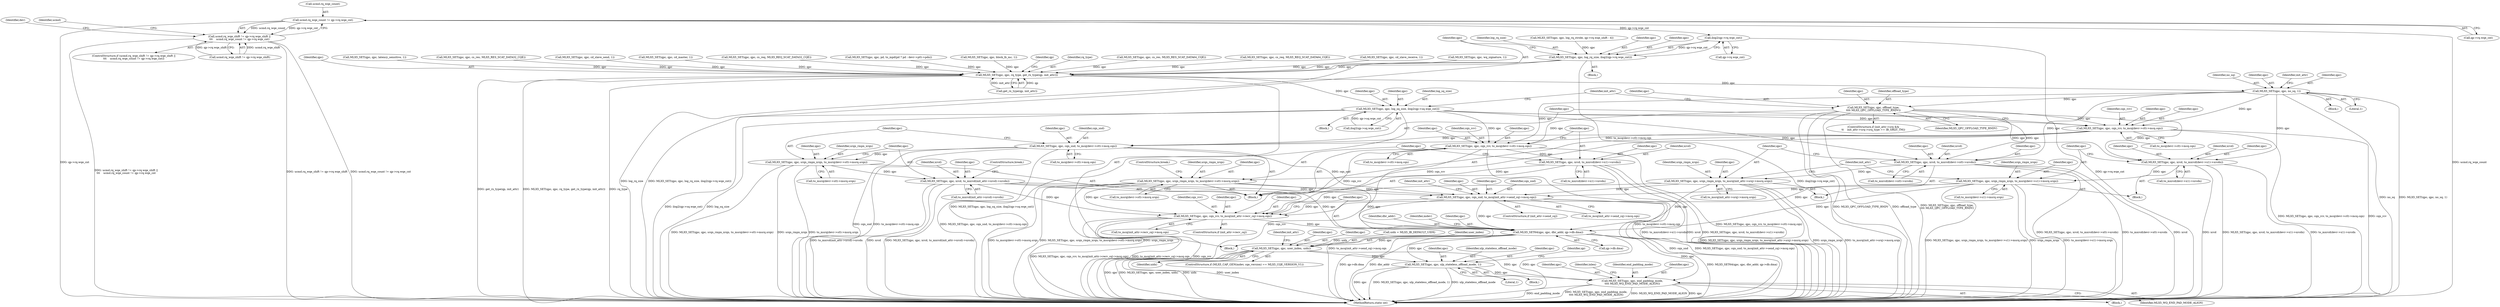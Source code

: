 digraph "0_linux_0625b4ba1a5d4703c7fb01c497bd6c156908af00@pointer" {
"1000639" [label="(Call,ucmd.rq_wqe_count != qp->rq.wqe_cnt)"];
"1000629" [label="(Call,ucmd.rq_wqe_shift != qp->rq.wqe_shift ||\n\t\t\t    ucmd.rq_wqe_count != qp->rq.wqe_cnt)"];
"1000938" [label="(Call,ilog2(qp->rq.wqe_cnt))"];
"1000934" [label="(Call,MLX5_SET(qpc, qpc, log_rq_size, ilog2(qp->rq.wqe_cnt)))"];
"1000944" [label="(Call,MLX5_SET(qpc, qpc, rq_type, get_rx_type(qp, init_attr)))"];
"1000958" [label="(Call,MLX5_SET(qpc, qpc, log_sq_size, ilog2(qp->sq.wqe_cnt)))"];
"1000998" [label="(Call,MLX5_SET(qpc, qpc, cqn_rcv, to_mcq(devr->c0)->mcq.cqn))"];
"1001010" [label="(Call,MLX5_SET(qpc, qpc, cqn_snd, to_mcq(devr->c0)->mcq.cqn))"];
"1001022" [label="(Call,MLX5_SET(qpc, qpc, srqn_rmpn_xrqn, to_msrq(devr->s0)->msrq.srqn))"];
"1001034" [label="(Call,MLX5_SET(qpc, qpc, xrcd, to_mxrcd(init_attr->xrcd)->xrcdn))"];
"1001137" [label="(Call,MLX5_SET(qpc, qpc, cqn_snd, to_mcq(init_attr->send_cq)->mcq.cqn))"];
"1001153" [label="(Call,MLX5_SET(qpc, qpc, cqn_rcv, to_mcq(init_attr->recv_cq)->mcq.cqn))"];
"1001165" [label="(Call,MLX5_SET64(qpc, qpc, dbr_addr, qp->db.dma))"];
"1001180" [label="(Call,MLX5_SET(qpc, qpc, user_index, uidx))"];
"1001198" [label="(Call,MLX5_SET(qpc, qpc, ulp_stateless_offload_mode, 1))"];
"1001239" [label="(Call,MLX5_SET(qpc, qpc, end_padding_mode,\n\t\t\t\t MLX5_WQ_END_PAD_MODE_ALIGN))"];
"1001046" [label="(Call,MLX5_SET(qpc, qpc, cqn_rcv, to_mcq(devr->c0)->mcq.cqn))"];
"1001058" [label="(Call,MLX5_SET(qpc, qpc, xrcd, to_mxrcd(devr->x1)->xrcdn))"];
"1001068" [label="(Call,MLX5_SET(qpc, qpc, srqn_rmpn_xrqn, to_msrq(devr->s0)->msrq.srqn))"];
"1001087" [label="(Call,MLX5_SET(qpc, qpc, xrcd, to_mxrcd(devr->x0)->xrcdn))"];
"1001097" [label="(Call,MLX5_SET(qpc, qpc, srqn_rmpn_xrqn, to_msrq(init_attr->srq)->msrq.srqn))"];
"1001111" [label="(Call,MLX5_SET(qpc, qpc, xrcd, to_mxrcd(devr->x1)->xrcdn))"];
"1001121" [label="(Call,MLX5_SET(qpc, qpc, srqn_rmpn_xrqn, to_msrq(devr->s1)->msrq.srqn))"];
"1000970" [label="(Call,MLX5_SET(qpc, qpc, no_sq, 1))"];
"1000987" [label="(Call,MLX5_SET(qpc, qpc, offload_type,\n\t\t\t\t MLX5_QPC_OFFLOAD_TYPE_RNDV))"];
"1000629" [label="(Call,ucmd.rq_wqe_shift != qp->rq.wqe_shift ||\n\t\t\t    ucmd.rq_wqe_count != qp->rq.wqe_cnt)"];
"1001189" [label="(Identifier,init_attr)"];
"1001072" [label="(Call,to_msrq(devr->s0)->msrq.srqn)"];
"1000994" [label="(Identifier,init_attr)"];
"1001091" [label="(Call,to_mxrcd(devr->x0)->xrcdn)"];
"1001181" [label="(Identifier,qpc)"];
"1001011" [label="(Identifier,qpc)"];
"1001059" [label="(Identifier,qpc)"];
"1001198" [label="(Call,MLX5_SET(qpc, qpc, ulp_stateless_offload_mode, 1))"];
"1000815" [label="(Call,MLX5_SET(qpc, qpc, block_lb_mc, 1))"];
"1000969" [label="(Block,)"];
"1001182" [label="(Identifier,qpc)"];
"1001112" [label="(Identifier,qpc)"];
"1001010" [label="(Call,MLX5_SET(qpc, qpc, cqn_snd, to_mcq(devr->c0)->mcq.cqn))"];
"1001156" [label="(Identifier,cqn_rcv)"];
"1001199" [label="(Identifier,qpc)"];
"1001115" [label="(Call,to_mxrcd(devr->x1)->xrcdn)"];
"1001122" [label="(Identifier,qpc)"];
"1000954" [label="(Identifier,qp)"];
"1000990" [label="(Identifier,offload_type)"];
"1000135" [label="(Call,uidx = MLX5_IB_DEFAULT_UIDX)"];
"1001037" [label="(Identifier,xrcd)"];
"1000959" [label="(Identifier,qpc)"];
"1001184" [label="(Identifier,uidx)"];
"1001137" [label="(Call,MLX5_SET(qpc, qpc, cqn_snd, to_mcq(init_attr->send_cq)->mcq.cqn))"];
"1001110" [label="(Block,)"];
"1001086" [label="(Block,)"];
"1001155" [label="(Identifier,qpc)"];
"1001428" [label="(MethodReturn,static int)"];
"1001165" [label="(Call,MLX5_SET64(qpc, qpc, dbr_addr, qp->db.dma))"];
"1001157" [label="(Call,to_mcq(init_attr->recv_cq)->mcq.cqn)"];
"1000947" [label="(Identifier,rq_type)"];
"1000957" [label="(Block,)"];
"1000938" [label="(Call,ilog2(qp->rq.wqe_cnt))"];
"1000883" [label="(Call,MLX5_SET(qpc, qpc, cs_res, MLX5_RES_SCAT_DATA64_CQE))"];
"1001151" [label="(Identifier,init_attr)"];
"1001022" [label="(Call,MLX5_SET(qpc, qpc, srqn_rmpn_xrqn, to_msrq(devr->s0)->msrq.srqn))"];
"1001154" [label="(Identifier,qpc)"];
"1000987" [label="(Call,MLX5_SET(qpc, qpc, offload_type,\n\t\t\t\t MLX5_QPC_OFFLOAD_TYPE_RNDV))"];
"1000650" [label="(Identifier,dev)"];
"1001047" [label="(Identifier,qpc)"];
"1001098" [label="(Identifier,qpc)"];
"1001014" [label="(Call,to_mcq(devr->c0)->mcq.cqn)"];
"1001001" [label="(Identifier,cqn_rcv)"];
"1001239" [label="(Call,MLX5_SET(qpc, qpc, end_padding_mode,\n\t\t\t\t MLX5_WQ_END_PAD_MODE_ALIGN))"];
"1001088" [label="(Identifier,qpc)"];
"1001002" [label="(Call,to_mcq(devr->c0)->mcq.cqn)"];
"1000989" [label="(Identifier,qpc)"];
"1000996" [label="(Block,)"];
"1000934" [label="(Call,MLX5_SET(qpc, qpc, log_rq_size, ilog2(qp->rq.wqe_cnt)))"];
"1001071" [label="(Identifier,srqn_rmpn_xrqn)"];
"1001123" [label="(Identifier,qpc)"];
"1001070" [label="(Identifier,qpc)"];
"1001089" [label="(Identifier,qpc)"];
"1001174" [label="(ControlStructure,if (MLX5_CAP_GEN(mdev, cqe_version) == MLX5_CQE_VERSION_V1))"];
"1001201" [label="(Identifier,ulp_stateless_offload_mode)"];
"1001099" [label="(Identifier,qpc)"];
"1001202" [label="(Literal,1)"];
"1001038" [label="(Call,to_mxrcd(init_attr->xrcd)->xrcdn)"];
"1000643" [label="(Call,qp->rq.wqe_cnt)"];
"1001036" [label="(Identifier,qpc)"];
"1001048" [label="(Identifier,qpc)"];
"1000939" [label="(Call,qp->rq.wqe_cnt)"];
"1001062" [label="(Call,to_mxrcd(devr->x1)->xrcdn)"];
"1000978" [label="(Identifier,init_attr)"];
"1000640" [label="(Call,ucmd.rq_wqe_count)"];
"1001197" [label="(Block,)"];
"1000945" [label="(Identifier,qpc)"];
"1001034" [label="(Call,MLX5_SET(qpc, qpc, xrcd, to_mxrcd(init_attr->xrcd)->xrcdn))"];
"1001023" [label="(Identifier,qpc)"];
"1001113" [label="(Identifier,qpc)"];
"1001125" [label="(Call,to_msrq(devr->s1)->msrq.srqn)"];
"1001087" [label="(Call,MLX5_SET(qpc, qpc, xrcd, to_mxrcd(devr->x0)->xrcdn))"];
"1000937" [label="(Identifier,log_rq_size)"];
"1000658" [label="(Identifier,ucmd)"];
"1000998" [label="(Call,MLX5_SET(qpc, qpc, cqn_rcv, to_mcq(devr->c0)->mcq.cqn))"];
"1001068" [label="(Call,MLX5_SET(qpc, qpc, srqn_rmpn_xrqn, to_msrq(devr->s0)->msrq.srqn))"];
"1001012" [label="(Identifier,qpc)"];
"1000971" [label="(Identifier,qpc)"];
"1000922" [label="(Block,)"];
"1000905" [label="(Call,MLX5_SET(qpc, qpc, cs_req, MLX5_REQ_SCAT_DATA64_CQE))"];
"1001153" [label="(Call,MLX5_SET(qpc, qpc, cqn_rcv, to_mcq(init_attr->recv_cq)->mcq.cqn))"];
"1001200" [label="(Identifier,qpc)"];
"1001114" [label="(Identifier,xrcd)"];
"1000630" [label="(Call,ucmd.rq_wqe_shift != qp->rq.wqe_shift)"];
"1001035" [label="(Identifier,qpc)"];
"1001058" [label="(Call,MLX5_SET(qpc, qpc, xrcd, to_mxrcd(devr->x1)->xrcdn))"];
"1001243" [label="(Identifier,MLX5_WQ_END_PAD_MODE_ALIGN)"];
"1001050" [label="(Call,to_mcq(devr->c0)->mcq.cqn)"];
"1000960" [label="(Identifier,qpc)"];
"1001049" [label="(Identifier,cqn_rcv)"];
"1000848" [label="(Call,MLX5_SET(qpc, qpc, cd_slave_receive, 1))"];
"1001097" [label="(Call,MLX5_SET(qpc, qpc, srqn_rmpn_xrqn, to_msrq(init_attr->srq)->msrq.srqn))"];
"1001168" [label="(Identifier,dbr_addr)"];
"1001080" [label="(ControlStructure,break;)"];
"1001177" [label="(Identifier,mdev)"];
"1000628" [label="(ControlStructure,if (ucmd.rq_wqe_shift != qp->rq.wqe_shift ||\n\t\t\t    ucmd.rq_wqe_count != qp->rq.wqe_cnt))"];
"1001166" [label="(Identifier,qpc)"];
"1001060" [label="(Identifier,qpc)"];
"1001025" [label="(Identifier,srqn_rmpn_xrqn)"];
"1000804" [label="(Call,MLX5_SET(qpc, qpc, wq_signature, 1))"];
"1000958" [label="(Call,MLX5_SET(qpc, qpc, log_sq_size, ilog2(qp->sq.wqe_cnt)))"];
"1001169" [label="(Call,qp->db.dma)"];
"1001046" [label="(Call,MLX5_SET(qpc, qpc, cqn_rcv, to_mcq(devr->c0)->mcq.cqn))"];
"1000639" [label="(Call,ucmd.rq_wqe_count != qp->rq.wqe_cnt)"];
"1001183" [label="(Identifier,user_index)"];
"1001069" [label="(Identifier,qpc)"];
"1000988" [label="(Identifier,qpc)"];
"1001101" [label="(Call,to_msrq(init_attr->srq)->msrq.srqn)"];
"1001253" [label="(Identifier,inlen)"];
"1000946" [label="(Identifier,qpc)"];
"1000923" [label="(Call,MLX5_SET(qpc, qpc, log_rq_stride, qp->rq.wqe_shift - 4))"];
"1000795" [label="(Call,MLX5_SET(qpc, qpc, latency_sensitive, 1))"];
"1001135" [label="(Identifier,init_attr)"];
"1001167" [label="(Identifier,qpc)"];
"1000973" [label="(Identifier,no_sq)"];
"1001242" [label="(Identifier,end_padding_mode)"];
"1000935" [label="(Identifier,qpc)"];
"1001124" [label="(Identifier,srqn_rmpn_xrqn)"];
"1001090" [label="(Identifier,xrcd)"];
"1001133" [label="(ControlStructure,if (init_attr->send_cq))"];
"1000936" [label="(Identifier,qpc)"];
"1000944" [label="(Call,MLX5_SET(qpc, qpc, rq_type, get_rx_type(qp, init_attr)))"];
"1001205" [label="(Identifier,qp)"];
"1001024" [label="(Identifier,qpc)"];
"1001061" [label="(Identifier,xrcd)"];
"1001000" [label="(Identifier,qpc)"];
"1001149" [label="(ControlStructure,if (init_attr->recv_cq))"];
"1001044" [label="(ControlStructure,break;)"];
"1000948" [label="(Call,get_rx_type(qp, init_attr))"];
"1000999" [label="(Identifier,qpc)"];
"1000889" [label="(Call,MLX5_SET(qpc, qpc, cs_res, MLX5_RES_SCAT_DATA32_CQE))"];
"1001241" [label="(Identifier,qpc)"];
"1000837" [label="(Call,MLX5_SET(qpc, qpc, cd_slave_send, 1))"];
"1000975" [label="(ControlStructure,if (init_attr->srq &&\n\t\t    init_attr->srq->srq_type == IB_SRQT_TM))"];
"1001111" [label="(Call,MLX5_SET(qpc, qpc, xrcd, to_mxrcd(devr->x1)->xrcdn))"];
"1000972" [label="(Identifier,qpc)"];
"1000974" [label="(Literal,1)"];
"1001141" [label="(Call,to_mcq(init_attr->send_cq)->mcq.cqn)"];
"1001121" [label="(Call,MLX5_SET(qpc, qpc, srqn_rmpn_xrqn, to_msrq(devr->s1)->msrq.srqn))"];
"1000962" [label="(Call,ilog2(qp->sq.wqe_cnt))"];
"1000826" [label="(Call,MLX5_SET(qpc, qpc, cd_master, 1))"];
"1001138" [label="(Identifier,qpc)"];
"1001139" [label="(Identifier,qpc)"];
"1000970" [label="(Call,MLX5_SET(qpc, qpc, no_sq, 1))"];
"1000961" [label="(Identifier,log_sq_size)"];
"1001140" [label="(Identifier,cqn_snd)"];
"1000991" [label="(Identifier,MLX5_QPC_OFFLOAD_TYPE_RNDV)"];
"1000111" [label="(Block,)"];
"1000911" [label="(Call,MLX5_SET(qpc, qpc, cs_req, MLX5_REQ_SCAT_DATA32_CQE))"];
"1001238" [label="(Block,)"];
"1000781" [label="(Call,MLX5_SET(qpc, qpc, pd, to_mpd(pd ? pd : devr->p0)->pdn))"];
"1001013" [label="(Identifier,cqn_snd)"];
"1001100" [label="(Identifier,srqn_rmpn_xrqn)"];
"1001026" [label="(Call,to_msrq(devr->s0)->msrq.srqn)"];
"1001240" [label="(Identifier,qpc)"];
"1001180" [label="(Call,MLX5_SET(qpc, qpc, user_index, uidx))"];
"1000639" -> "1000629"  [label="AST: "];
"1000639" -> "1000643"  [label="CFG: "];
"1000640" -> "1000639"  [label="AST: "];
"1000643" -> "1000639"  [label="AST: "];
"1000629" -> "1000639"  [label="CFG: "];
"1000639" -> "1001428"  [label="DDG: qp->rq.wqe_cnt"];
"1000639" -> "1001428"  [label="DDG: ucmd.rq_wqe_count"];
"1000639" -> "1000629"  [label="DDG: ucmd.rq_wqe_count"];
"1000639" -> "1000629"  [label="DDG: qp->rq.wqe_cnt"];
"1000639" -> "1000938"  [label="DDG: qp->rq.wqe_cnt"];
"1000629" -> "1000628"  [label="AST: "];
"1000629" -> "1000630"  [label="CFG: "];
"1000630" -> "1000629"  [label="AST: "];
"1000650" -> "1000629"  [label="CFG: "];
"1000658" -> "1000629"  [label="CFG: "];
"1000629" -> "1001428"  [label="DDG: ucmd.rq_wqe_shift != qp->rq.wqe_shift"];
"1000629" -> "1001428"  [label="DDG: ucmd.rq_wqe_count != qp->rq.wqe_cnt"];
"1000629" -> "1001428"  [label="DDG: ucmd.rq_wqe_shift != qp->rq.wqe_shift ||\n\t\t\t    ucmd.rq_wqe_count != qp->rq.wqe_cnt"];
"1000630" -> "1000629"  [label="DDG: ucmd.rq_wqe_shift"];
"1000630" -> "1000629"  [label="DDG: qp->rq.wqe_shift"];
"1000938" -> "1000934"  [label="AST: "];
"1000938" -> "1000939"  [label="CFG: "];
"1000939" -> "1000938"  [label="AST: "];
"1000934" -> "1000938"  [label="CFG: "];
"1000938" -> "1001428"  [label="DDG: qp->rq.wqe_cnt"];
"1000938" -> "1000934"  [label="DDG: qp->rq.wqe_cnt"];
"1000934" -> "1000922"  [label="AST: "];
"1000935" -> "1000934"  [label="AST: "];
"1000936" -> "1000934"  [label="AST: "];
"1000937" -> "1000934"  [label="AST: "];
"1000945" -> "1000934"  [label="CFG: "];
"1000934" -> "1001428"  [label="DDG: log_rq_size"];
"1000934" -> "1001428"  [label="DDG: MLX5_SET(qpc, qpc, log_rq_size, ilog2(qp->rq.wqe_cnt))"];
"1000934" -> "1001428"  [label="DDG: ilog2(qp->rq.wqe_cnt)"];
"1000923" -> "1000934"  [label="DDG: qpc"];
"1000934" -> "1000944"  [label="DDG: qpc"];
"1000944" -> "1000111"  [label="AST: "];
"1000944" -> "1000948"  [label="CFG: "];
"1000945" -> "1000944"  [label="AST: "];
"1000946" -> "1000944"  [label="AST: "];
"1000947" -> "1000944"  [label="AST: "];
"1000948" -> "1000944"  [label="AST: "];
"1000954" -> "1000944"  [label="CFG: "];
"1000944" -> "1001428"  [label="DDG: get_rx_type(qp, init_attr)"];
"1000944" -> "1001428"  [label="DDG: MLX5_SET(qpc, qpc, rq_type, get_rx_type(qp, init_attr))"];
"1000944" -> "1001428"  [label="DDG: rq_type"];
"1000804" -> "1000944"  [label="DDG: qpc"];
"1000848" -> "1000944"  [label="DDG: qpc"];
"1000795" -> "1000944"  [label="DDG: qpc"];
"1000883" -> "1000944"  [label="DDG: qpc"];
"1000781" -> "1000944"  [label="DDG: qpc"];
"1000905" -> "1000944"  [label="DDG: qpc"];
"1000826" -> "1000944"  [label="DDG: qpc"];
"1000911" -> "1000944"  [label="DDG: qpc"];
"1000837" -> "1000944"  [label="DDG: qpc"];
"1000815" -> "1000944"  [label="DDG: qpc"];
"1000889" -> "1000944"  [label="DDG: qpc"];
"1000948" -> "1000944"  [label="DDG: qp"];
"1000948" -> "1000944"  [label="DDG: init_attr"];
"1000944" -> "1000958"  [label="DDG: qpc"];
"1000944" -> "1000970"  [label="DDG: qpc"];
"1000958" -> "1000957"  [label="AST: "];
"1000958" -> "1000962"  [label="CFG: "];
"1000959" -> "1000958"  [label="AST: "];
"1000960" -> "1000958"  [label="AST: "];
"1000961" -> "1000958"  [label="AST: "];
"1000962" -> "1000958"  [label="AST: "];
"1000994" -> "1000958"  [label="CFG: "];
"1000958" -> "1001428"  [label="DDG: MLX5_SET(qpc, qpc, log_sq_size, ilog2(qp->sq.wqe_cnt))"];
"1000958" -> "1001428"  [label="DDG: ilog2(qp->sq.wqe_cnt)"];
"1000958" -> "1001428"  [label="DDG: log_sq_size"];
"1000962" -> "1000958"  [label="DDG: qp->sq.wqe_cnt"];
"1000958" -> "1000998"  [label="DDG: qpc"];
"1000958" -> "1001046"  [label="DDG: qpc"];
"1000958" -> "1001087"  [label="DDG: qpc"];
"1000958" -> "1001111"  [label="DDG: qpc"];
"1000998" -> "1000996"  [label="AST: "];
"1000998" -> "1001002"  [label="CFG: "];
"1000999" -> "1000998"  [label="AST: "];
"1001000" -> "1000998"  [label="AST: "];
"1001001" -> "1000998"  [label="AST: "];
"1001002" -> "1000998"  [label="AST: "];
"1001011" -> "1000998"  [label="CFG: "];
"1000998" -> "1001428"  [label="DDG: MLX5_SET(qpc, qpc, cqn_rcv, to_mcq(devr->c0)->mcq.cqn)"];
"1000998" -> "1001428"  [label="DDG: cqn_rcv"];
"1000970" -> "1000998"  [label="DDG: qpc"];
"1000987" -> "1000998"  [label="DDG: qpc"];
"1000998" -> "1001010"  [label="DDG: qpc"];
"1000998" -> "1001010"  [label="DDG: to_mcq(devr->c0)->mcq.cqn"];
"1000998" -> "1001153"  [label="DDG: cqn_rcv"];
"1001010" -> "1000996"  [label="AST: "];
"1001010" -> "1001014"  [label="CFG: "];
"1001011" -> "1001010"  [label="AST: "];
"1001012" -> "1001010"  [label="AST: "];
"1001013" -> "1001010"  [label="AST: "];
"1001014" -> "1001010"  [label="AST: "];
"1001023" -> "1001010"  [label="CFG: "];
"1001010" -> "1001428"  [label="DDG: cqn_snd"];
"1001010" -> "1001428"  [label="DDG: to_mcq(devr->c0)->mcq.cqn"];
"1001010" -> "1001428"  [label="DDG: MLX5_SET(qpc, qpc, cqn_snd, to_mcq(devr->c0)->mcq.cqn)"];
"1001010" -> "1001022"  [label="DDG: qpc"];
"1001010" -> "1001137"  [label="DDG: cqn_snd"];
"1001022" -> "1000996"  [label="AST: "];
"1001022" -> "1001026"  [label="CFG: "];
"1001023" -> "1001022"  [label="AST: "];
"1001024" -> "1001022"  [label="AST: "];
"1001025" -> "1001022"  [label="AST: "];
"1001026" -> "1001022"  [label="AST: "];
"1001035" -> "1001022"  [label="CFG: "];
"1001022" -> "1001428"  [label="DDG: to_msrq(devr->s0)->msrq.srqn"];
"1001022" -> "1001428"  [label="DDG: MLX5_SET(qpc, qpc, srqn_rmpn_xrqn, to_msrq(devr->s0)->msrq.srqn)"];
"1001022" -> "1001428"  [label="DDG: srqn_rmpn_xrqn"];
"1001022" -> "1001034"  [label="DDG: qpc"];
"1001034" -> "1000996"  [label="AST: "];
"1001034" -> "1001038"  [label="CFG: "];
"1001035" -> "1001034"  [label="AST: "];
"1001036" -> "1001034"  [label="AST: "];
"1001037" -> "1001034"  [label="AST: "];
"1001038" -> "1001034"  [label="AST: "];
"1001044" -> "1001034"  [label="CFG: "];
"1001034" -> "1001428"  [label="DDG: to_mxrcd(init_attr->xrcd)->xrcdn"];
"1001034" -> "1001428"  [label="DDG: xrcd"];
"1001034" -> "1001428"  [label="DDG: MLX5_SET(qpc, qpc, xrcd, to_mxrcd(init_attr->xrcd)->xrcdn)"];
"1001034" -> "1001137"  [label="DDG: qpc"];
"1001034" -> "1001153"  [label="DDG: qpc"];
"1001034" -> "1001165"  [label="DDG: qpc"];
"1001137" -> "1001133"  [label="AST: "];
"1001137" -> "1001141"  [label="CFG: "];
"1001138" -> "1001137"  [label="AST: "];
"1001139" -> "1001137"  [label="AST: "];
"1001140" -> "1001137"  [label="AST: "];
"1001141" -> "1001137"  [label="AST: "];
"1001151" -> "1001137"  [label="CFG: "];
"1001137" -> "1001428"  [label="DDG: cqn_snd"];
"1001137" -> "1001428"  [label="DDG: MLX5_SET(qpc, qpc, cqn_snd, to_mcq(init_attr->send_cq)->mcq.cqn)"];
"1001137" -> "1001428"  [label="DDG: to_mcq(init_attr->send_cq)->mcq.cqn"];
"1001097" -> "1001137"  [label="DDG: qpc"];
"1001121" -> "1001137"  [label="DDG: qpc"];
"1001068" -> "1001137"  [label="DDG: qpc"];
"1001137" -> "1001153"  [label="DDG: qpc"];
"1001137" -> "1001165"  [label="DDG: qpc"];
"1001153" -> "1001149"  [label="AST: "];
"1001153" -> "1001157"  [label="CFG: "];
"1001154" -> "1001153"  [label="AST: "];
"1001155" -> "1001153"  [label="AST: "];
"1001156" -> "1001153"  [label="AST: "];
"1001157" -> "1001153"  [label="AST: "];
"1001166" -> "1001153"  [label="CFG: "];
"1001153" -> "1001428"  [label="DDG: cqn_rcv"];
"1001153" -> "1001428"  [label="DDG: MLX5_SET(qpc, qpc, cqn_rcv, to_mcq(init_attr->recv_cq)->mcq.cqn)"];
"1001153" -> "1001428"  [label="DDG: to_mcq(init_attr->recv_cq)->mcq.cqn"];
"1001097" -> "1001153"  [label="DDG: qpc"];
"1001121" -> "1001153"  [label="DDG: qpc"];
"1001068" -> "1001153"  [label="DDG: qpc"];
"1001046" -> "1001153"  [label="DDG: cqn_rcv"];
"1001153" -> "1001165"  [label="DDG: qpc"];
"1001165" -> "1000111"  [label="AST: "];
"1001165" -> "1001169"  [label="CFG: "];
"1001166" -> "1001165"  [label="AST: "];
"1001167" -> "1001165"  [label="AST: "];
"1001168" -> "1001165"  [label="AST: "];
"1001169" -> "1001165"  [label="AST: "];
"1001177" -> "1001165"  [label="CFG: "];
"1001165" -> "1001428"  [label="DDG: qpc"];
"1001165" -> "1001428"  [label="DDG: MLX5_SET64(qpc, qpc, dbr_addr, qp->db.dma)"];
"1001165" -> "1001428"  [label="DDG: qp->db.dma"];
"1001165" -> "1001428"  [label="DDG: dbr_addr"];
"1001097" -> "1001165"  [label="DDG: qpc"];
"1001121" -> "1001165"  [label="DDG: qpc"];
"1001068" -> "1001165"  [label="DDG: qpc"];
"1001165" -> "1001180"  [label="DDG: qpc"];
"1001165" -> "1001198"  [label="DDG: qpc"];
"1001165" -> "1001239"  [label="DDG: qpc"];
"1001180" -> "1001174"  [label="AST: "];
"1001180" -> "1001184"  [label="CFG: "];
"1001181" -> "1001180"  [label="AST: "];
"1001182" -> "1001180"  [label="AST: "];
"1001183" -> "1001180"  [label="AST: "];
"1001184" -> "1001180"  [label="AST: "];
"1001189" -> "1001180"  [label="CFG: "];
"1001180" -> "1001428"  [label="DDG: qpc"];
"1001180" -> "1001428"  [label="DDG: MLX5_SET(qpc, qpc, user_index, uidx)"];
"1001180" -> "1001428"  [label="DDG: uidx"];
"1001180" -> "1001428"  [label="DDG: user_index"];
"1000135" -> "1001180"  [label="DDG: uidx"];
"1001180" -> "1001198"  [label="DDG: qpc"];
"1001180" -> "1001239"  [label="DDG: qpc"];
"1001198" -> "1001197"  [label="AST: "];
"1001198" -> "1001202"  [label="CFG: "];
"1001199" -> "1001198"  [label="AST: "];
"1001200" -> "1001198"  [label="AST: "];
"1001201" -> "1001198"  [label="AST: "];
"1001202" -> "1001198"  [label="AST: "];
"1001205" -> "1001198"  [label="CFG: "];
"1001198" -> "1001428"  [label="DDG: qpc"];
"1001198" -> "1001428"  [label="DDG: MLX5_SET(qpc, qpc, ulp_stateless_offload_mode, 1)"];
"1001198" -> "1001428"  [label="DDG: ulp_stateless_offload_mode"];
"1001198" -> "1001239"  [label="DDG: qpc"];
"1001239" -> "1001238"  [label="AST: "];
"1001239" -> "1001243"  [label="CFG: "];
"1001240" -> "1001239"  [label="AST: "];
"1001241" -> "1001239"  [label="AST: "];
"1001242" -> "1001239"  [label="AST: "];
"1001243" -> "1001239"  [label="AST: "];
"1001253" -> "1001239"  [label="CFG: "];
"1001239" -> "1001428"  [label="DDG: MLX5_SET(qpc, qpc, end_padding_mode,\n\t\t\t\t MLX5_WQ_END_PAD_MODE_ALIGN)"];
"1001239" -> "1001428"  [label="DDG: MLX5_WQ_END_PAD_MODE_ALIGN"];
"1001239" -> "1001428"  [label="DDG: qpc"];
"1001239" -> "1001428"  [label="DDG: end_padding_mode"];
"1001046" -> "1000996"  [label="AST: "];
"1001046" -> "1001050"  [label="CFG: "];
"1001047" -> "1001046"  [label="AST: "];
"1001048" -> "1001046"  [label="AST: "];
"1001049" -> "1001046"  [label="AST: "];
"1001050" -> "1001046"  [label="AST: "];
"1001059" -> "1001046"  [label="CFG: "];
"1001046" -> "1001428"  [label="DDG: cqn_rcv"];
"1001046" -> "1001428"  [label="DDG: to_mcq(devr->c0)->mcq.cqn"];
"1001046" -> "1001428"  [label="DDG: MLX5_SET(qpc, qpc, cqn_rcv, to_mcq(devr->c0)->mcq.cqn)"];
"1000970" -> "1001046"  [label="DDG: qpc"];
"1000987" -> "1001046"  [label="DDG: qpc"];
"1001046" -> "1001058"  [label="DDG: qpc"];
"1001058" -> "1000996"  [label="AST: "];
"1001058" -> "1001062"  [label="CFG: "];
"1001059" -> "1001058"  [label="AST: "];
"1001060" -> "1001058"  [label="AST: "];
"1001061" -> "1001058"  [label="AST: "];
"1001062" -> "1001058"  [label="AST: "];
"1001069" -> "1001058"  [label="CFG: "];
"1001058" -> "1001428"  [label="DDG: to_mxrcd(devr->x1)->xrcdn"];
"1001058" -> "1001428"  [label="DDG: xrcd"];
"1001058" -> "1001428"  [label="DDG: MLX5_SET(qpc, qpc, xrcd, to_mxrcd(devr->x1)->xrcdn)"];
"1001058" -> "1001068"  [label="DDG: qpc"];
"1001068" -> "1000996"  [label="AST: "];
"1001068" -> "1001072"  [label="CFG: "];
"1001069" -> "1001068"  [label="AST: "];
"1001070" -> "1001068"  [label="AST: "];
"1001071" -> "1001068"  [label="AST: "];
"1001072" -> "1001068"  [label="AST: "];
"1001080" -> "1001068"  [label="CFG: "];
"1001068" -> "1001428"  [label="DDG: to_msrq(devr->s0)->msrq.srqn"];
"1001068" -> "1001428"  [label="DDG: MLX5_SET(qpc, qpc, srqn_rmpn_xrqn, to_msrq(devr->s0)->msrq.srqn)"];
"1001068" -> "1001428"  [label="DDG: srqn_rmpn_xrqn"];
"1001087" -> "1001086"  [label="AST: "];
"1001087" -> "1001091"  [label="CFG: "];
"1001088" -> "1001087"  [label="AST: "];
"1001089" -> "1001087"  [label="AST: "];
"1001090" -> "1001087"  [label="AST: "];
"1001091" -> "1001087"  [label="AST: "];
"1001098" -> "1001087"  [label="CFG: "];
"1001087" -> "1001428"  [label="DDG: MLX5_SET(qpc, qpc, xrcd, to_mxrcd(devr->x0)->xrcdn)"];
"1001087" -> "1001428"  [label="DDG: to_mxrcd(devr->x0)->xrcdn"];
"1001087" -> "1001428"  [label="DDG: xrcd"];
"1000970" -> "1001087"  [label="DDG: qpc"];
"1000987" -> "1001087"  [label="DDG: qpc"];
"1001087" -> "1001097"  [label="DDG: qpc"];
"1001097" -> "1001086"  [label="AST: "];
"1001097" -> "1001101"  [label="CFG: "];
"1001098" -> "1001097"  [label="AST: "];
"1001099" -> "1001097"  [label="AST: "];
"1001100" -> "1001097"  [label="AST: "];
"1001101" -> "1001097"  [label="AST: "];
"1001135" -> "1001097"  [label="CFG: "];
"1001097" -> "1001428"  [label="DDG: MLX5_SET(qpc, qpc, srqn_rmpn_xrqn, to_msrq(init_attr->srq)->msrq.srqn)"];
"1001097" -> "1001428"  [label="DDG: srqn_rmpn_xrqn"];
"1001097" -> "1001428"  [label="DDG: to_msrq(init_attr->srq)->msrq.srqn"];
"1001111" -> "1001110"  [label="AST: "];
"1001111" -> "1001115"  [label="CFG: "];
"1001112" -> "1001111"  [label="AST: "];
"1001113" -> "1001111"  [label="AST: "];
"1001114" -> "1001111"  [label="AST: "];
"1001115" -> "1001111"  [label="AST: "];
"1001122" -> "1001111"  [label="CFG: "];
"1001111" -> "1001428"  [label="DDG: xrcd"];
"1001111" -> "1001428"  [label="DDG: MLX5_SET(qpc, qpc, xrcd, to_mxrcd(devr->x1)->xrcdn)"];
"1001111" -> "1001428"  [label="DDG: to_mxrcd(devr->x1)->xrcdn"];
"1000970" -> "1001111"  [label="DDG: qpc"];
"1000987" -> "1001111"  [label="DDG: qpc"];
"1001111" -> "1001121"  [label="DDG: qpc"];
"1001121" -> "1001110"  [label="AST: "];
"1001121" -> "1001125"  [label="CFG: "];
"1001122" -> "1001121"  [label="AST: "];
"1001123" -> "1001121"  [label="AST: "];
"1001124" -> "1001121"  [label="AST: "];
"1001125" -> "1001121"  [label="AST: "];
"1001135" -> "1001121"  [label="CFG: "];
"1001121" -> "1001428"  [label="DDG: MLX5_SET(qpc, qpc, srqn_rmpn_xrqn, to_msrq(devr->s1)->msrq.srqn)"];
"1001121" -> "1001428"  [label="DDG: srqn_rmpn_xrqn"];
"1001121" -> "1001428"  [label="DDG: to_msrq(devr->s1)->msrq.srqn"];
"1000970" -> "1000969"  [label="AST: "];
"1000970" -> "1000974"  [label="CFG: "];
"1000971" -> "1000970"  [label="AST: "];
"1000972" -> "1000970"  [label="AST: "];
"1000973" -> "1000970"  [label="AST: "];
"1000974" -> "1000970"  [label="AST: "];
"1000978" -> "1000970"  [label="CFG: "];
"1000970" -> "1001428"  [label="DDG: no_sq"];
"1000970" -> "1001428"  [label="DDG: MLX5_SET(qpc, qpc, no_sq, 1)"];
"1000970" -> "1000987"  [label="DDG: qpc"];
"1000987" -> "1000975"  [label="AST: "];
"1000987" -> "1000991"  [label="CFG: "];
"1000988" -> "1000987"  [label="AST: "];
"1000989" -> "1000987"  [label="AST: "];
"1000990" -> "1000987"  [label="AST: "];
"1000991" -> "1000987"  [label="AST: "];
"1000994" -> "1000987"  [label="CFG: "];
"1000987" -> "1001428"  [label="DDG: MLX5_QPC_OFFLOAD_TYPE_RNDV"];
"1000987" -> "1001428"  [label="DDG: offload_type"];
"1000987" -> "1001428"  [label="DDG: MLX5_SET(qpc, qpc, offload_type,\n\t\t\t\t MLX5_QPC_OFFLOAD_TYPE_RNDV)"];
}
